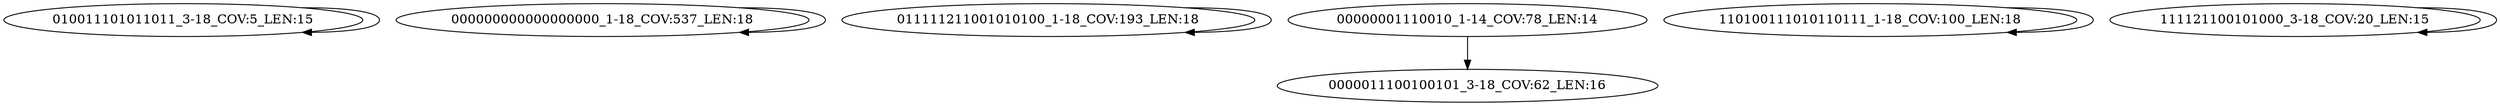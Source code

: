 digraph G {
    "010011101011011_3-18_COV:5_LEN:15" -> "010011101011011_3-18_COV:5_LEN:15";
    "000000000000000000_1-18_COV:537_LEN:18" -> "000000000000000000_1-18_COV:537_LEN:18";
    "011111211001010100_1-18_COV:193_LEN:18" -> "011111211001010100_1-18_COV:193_LEN:18";
    "00000001110010_1-14_COV:78_LEN:14" -> "0000011100100101_3-18_COV:62_LEN:16";
    "110100111010110111_1-18_COV:100_LEN:18" -> "110100111010110111_1-18_COV:100_LEN:18";
    "111121100101000_3-18_COV:20_LEN:15" -> "111121100101000_3-18_COV:20_LEN:15";
}
